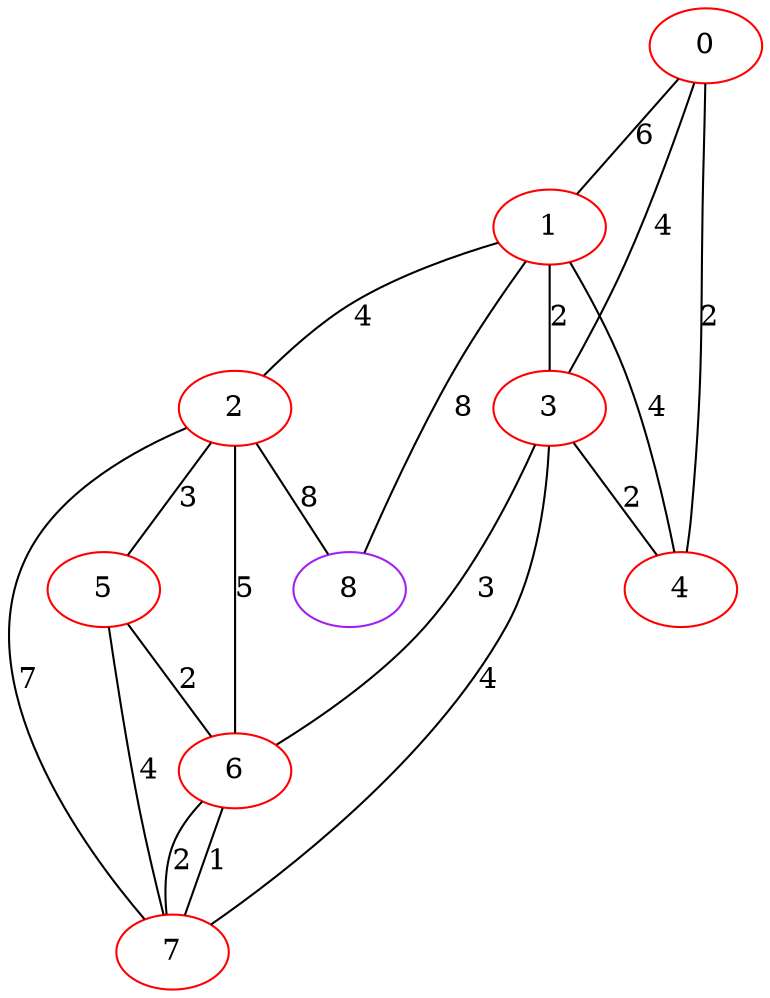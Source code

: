 graph "" {
0 [color=red, weight=1];
1 [color=red, weight=1];
2 [color=red, weight=1];
3 [color=red, weight=1];
4 [color=red, weight=1];
5 [color=red, weight=1];
6 [color=red, weight=1];
7 [color=red, weight=1];
8 [color=purple, weight=4];
0 -- 1  [key=0, label=6];
0 -- 3  [key=0, label=4];
0 -- 4  [key=0, label=2];
1 -- 8  [key=0, label=8];
1 -- 2  [key=0, label=4];
1 -- 3  [key=0, label=2];
1 -- 4  [key=0, label=4];
2 -- 8  [key=0, label=8];
2 -- 5  [key=0, label=3];
2 -- 6  [key=0, label=5];
2 -- 7  [key=0, label=7];
3 -- 4  [key=0, label=2];
3 -- 6  [key=0, label=3];
3 -- 7  [key=0, label=4];
5 -- 6  [key=0, label=2];
5 -- 7  [key=0, label=4];
6 -- 7  [key=0, label=1];
6 -- 7  [key=1, label=2];
}
